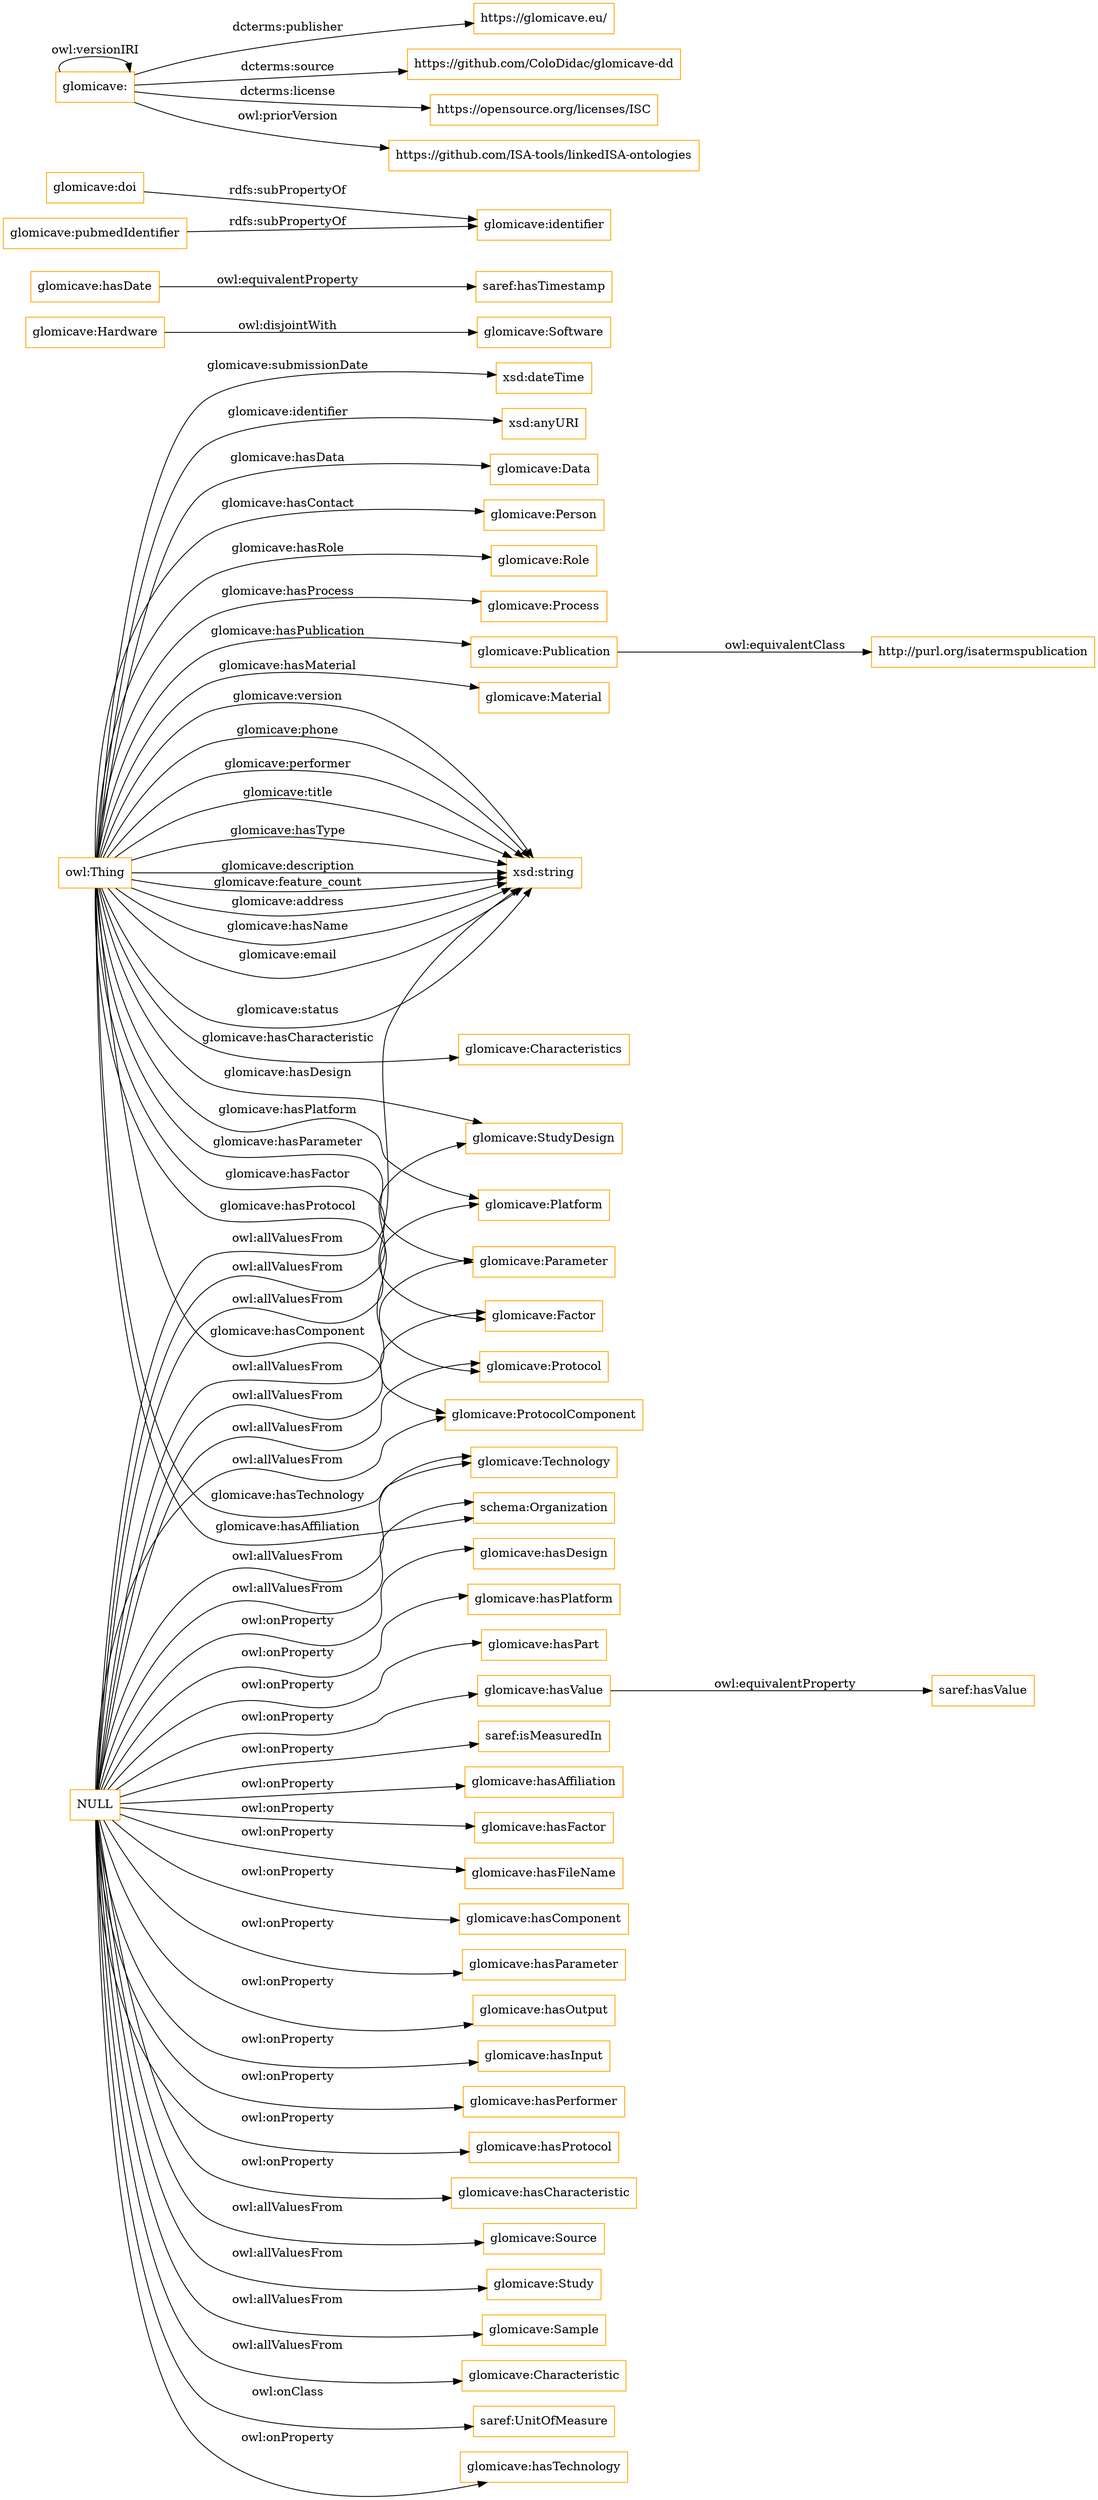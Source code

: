 digraph ar2dtool_diagram { 
rankdir=LR;
size="1501"
node [shape = rectangle, color="orange"]; "glomicave:Technology" "schema:Organization" "glomicave:Protocol" "glomicave:ProtocolComponent" "glomicave:StudyDesign" "glomicave:Hardware" "glomicave:Software" "glomicave:Source" "glomicave:Data" "glomicave:Person" "glomicave:Platform" "glomicave:Study" "glomicave:Role" "glomicave:Process" "glomicave:Sample" "glomicave:Characteristic" "glomicave:Parameter" "glomicave:Publication" "glomicave:Material" "saref:UnitOfMeasure" "glomicave:Factor" ; /*classes style*/
	"NULL" -> "glomicave:hasTechnology" [ label = "owl:onProperty" ];
	"NULL" -> "glomicave:hasDesign" [ label = "owl:onProperty" ];
	"NULL" -> "glomicave:Characteristic" [ label = "owl:allValuesFrom" ];
	"NULL" -> "glomicave:hasPlatform" [ label = "owl:onProperty" ];
	"NULL" -> "glomicave:Sample" [ label = "owl:allValuesFrom" ];
	"NULL" -> "glomicave:hasPart" [ label = "owl:onProperty" ];
	"NULL" -> "glomicave:hasValue" [ label = "owl:onProperty" ];
	"NULL" -> "glomicave:Protocol" [ label = "owl:allValuesFrom" ];
	"NULL" -> "glomicave:Parameter" [ label = "owl:allValuesFrom" ];
	"NULL" -> "saref:isMeasuredIn" [ label = "owl:onProperty" ];
	"NULL" -> "saref:UnitOfMeasure" [ label = "owl:onClass" ];
	"NULL" -> "glomicave:StudyDesign" [ label = "owl:allValuesFrom" ];
	"NULL" -> "glomicave:Study" [ label = "owl:allValuesFrom" ];
	"NULL" -> "glomicave:hasAffiliation" [ label = "owl:onProperty" ];
	"NULL" -> "glomicave:ProtocolComponent" [ label = "owl:allValuesFrom" ];
	"NULL" -> "glomicave:hasFactor" [ label = "owl:onProperty" ];
	"NULL" -> "glomicave:hasFileName" [ label = "owl:onProperty" ];
	"NULL" -> "glomicave:Source" [ label = "owl:allValuesFrom" ];
	"NULL" -> "glomicave:Platform" [ label = "owl:allValuesFrom" ];
	"NULL" -> "schema:Organization" [ label = "owl:allValuesFrom" ];
	"NULL" -> "glomicave:Technology" [ label = "owl:allValuesFrom" ];
	"NULL" -> "glomicave:hasComponent" [ label = "owl:onProperty" ];
	"NULL" -> "glomicave:hasParameter" [ label = "owl:onProperty" ];
	"NULL" -> "glomicave:hasOutput" [ label = "owl:onProperty" ];
	"NULL" -> "glomicave:hasInput" [ label = "owl:onProperty" ];
	"NULL" -> "glomicave:hasPerformer" [ label = "owl:onProperty" ];
	"NULL" -> "glomicave:hasProtocol" [ label = "owl:onProperty" ];
	"NULL" -> "xsd:string" [ label = "owl:allValuesFrom" ];
	"NULL" -> "glomicave:Factor" [ label = "owl:allValuesFrom" ];
	"NULL" -> "glomicave:hasCharacteristic" [ label = "owl:onProperty" ];
	"glomicave:hasDate" -> "saref:hasTimestamp" [ label = "owl:equivalentProperty" ];
	"glomicave:hasValue" -> "saref:hasValue" [ label = "owl:equivalentProperty" ];
	"glomicave:doi" -> "glomicave:identifier" [ label = "rdfs:subPropertyOf" ];
	"glomicave:" -> "https://glomicave.eu/" [ label = "dcterms:publisher" ];
	"glomicave:" -> "https://github.com/ColoDidac/glomicave-dd" [ label = "dcterms:source" ];
	"glomicave:" -> "https://opensource.org/licenses/ISC" [ label = "dcterms:license" ];
	"glomicave:" -> "glomicave:" [ label = "owl:versionIRI" ];
	"glomicave:" -> "https://github.com/ISA-tools/linkedISA-ontologies" [ label = "owl:priorVersion" ];
	"glomicave:pubmedIdentifier" -> "glomicave:identifier" [ label = "rdfs:subPropertyOf" ];
	"glomicave:Publication" -> "http://purl.org/isatermspublication" [ label = "owl:equivalentClass" ];
	"glomicave:Hardware" -> "glomicave:Software" [ label = "owl:disjointWith" ];
	"owl:Thing" -> "xsd:string" [ label = "glomicave:status" ];
	"owl:Thing" -> "xsd:string" [ label = "glomicave:version" ];
	"owl:Thing" -> "glomicave:Data" [ label = "glomicave:hasData" ];
	"owl:Thing" -> "xsd:string" [ label = "glomicave:phone" ];
	"owl:Thing" -> "xsd:string" [ label = "glomicave:performer" ];
	"owl:Thing" -> "xsd:string" [ label = "glomicave:title" ];
	"owl:Thing" -> "xsd:string" [ label = "glomicave:hasType" ];
	"owl:Thing" -> "glomicave:Role" [ label = "glomicave:hasRole" ];
	"owl:Thing" -> "schema:Organization" [ label = "glomicave:hasAffiliation" ];
	"owl:Thing" -> "glomicave:ProtocolComponent" [ label = "glomicave:hasComponent" ];
	"owl:Thing" -> "glomicave:Characteristics" [ label = "glomicave:hasCharacteristic" ];
	"owl:Thing" -> "xsd:string" [ label = "glomicave:description" ];
	"owl:Thing" -> "xsd:string" [ label = "glomicave:feature_count" ];
	"owl:Thing" -> "glomicave:Platform" [ label = "glomicave:hasPlatform" ];
	"owl:Thing" -> "glomicave:Publication" [ label = "glomicave:hasPublication" ];
	"owl:Thing" -> "glomicave:Protocol" [ label = "glomicave:hasProtocol" ];
	"owl:Thing" -> "xsd:dateTime" [ label = "glomicave:submissionDate" ];
	"owl:Thing" -> "glomicave:Process" [ label = "glomicave:hasProcess" ];
	"owl:Thing" -> "glomicave:Material" [ label = "glomicave:hasMaterial" ];
	"owl:Thing" -> "glomicave:Person" [ label = "glomicave:hasContact" ];
	"owl:Thing" -> "glomicave:Technology" [ label = "glomicave:hasTechnology" ];
	"owl:Thing" -> "xsd:string" [ label = "glomicave:address" ];
	"owl:Thing" -> "glomicave:Factor" [ label = "glomicave:hasFactor" ];
	"owl:Thing" -> "xsd:string" [ label = "glomicave:hasName" ];
	"owl:Thing" -> "xsd:string" [ label = "glomicave:email" ];
	"owl:Thing" -> "glomicave:StudyDesign" [ label = "glomicave:hasDesign" ];
	"owl:Thing" -> "xsd:anyURI" [ label = "glomicave:identifier" ];
	"owl:Thing" -> "glomicave:Parameter" [ label = "glomicave:hasParameter" ];

}
